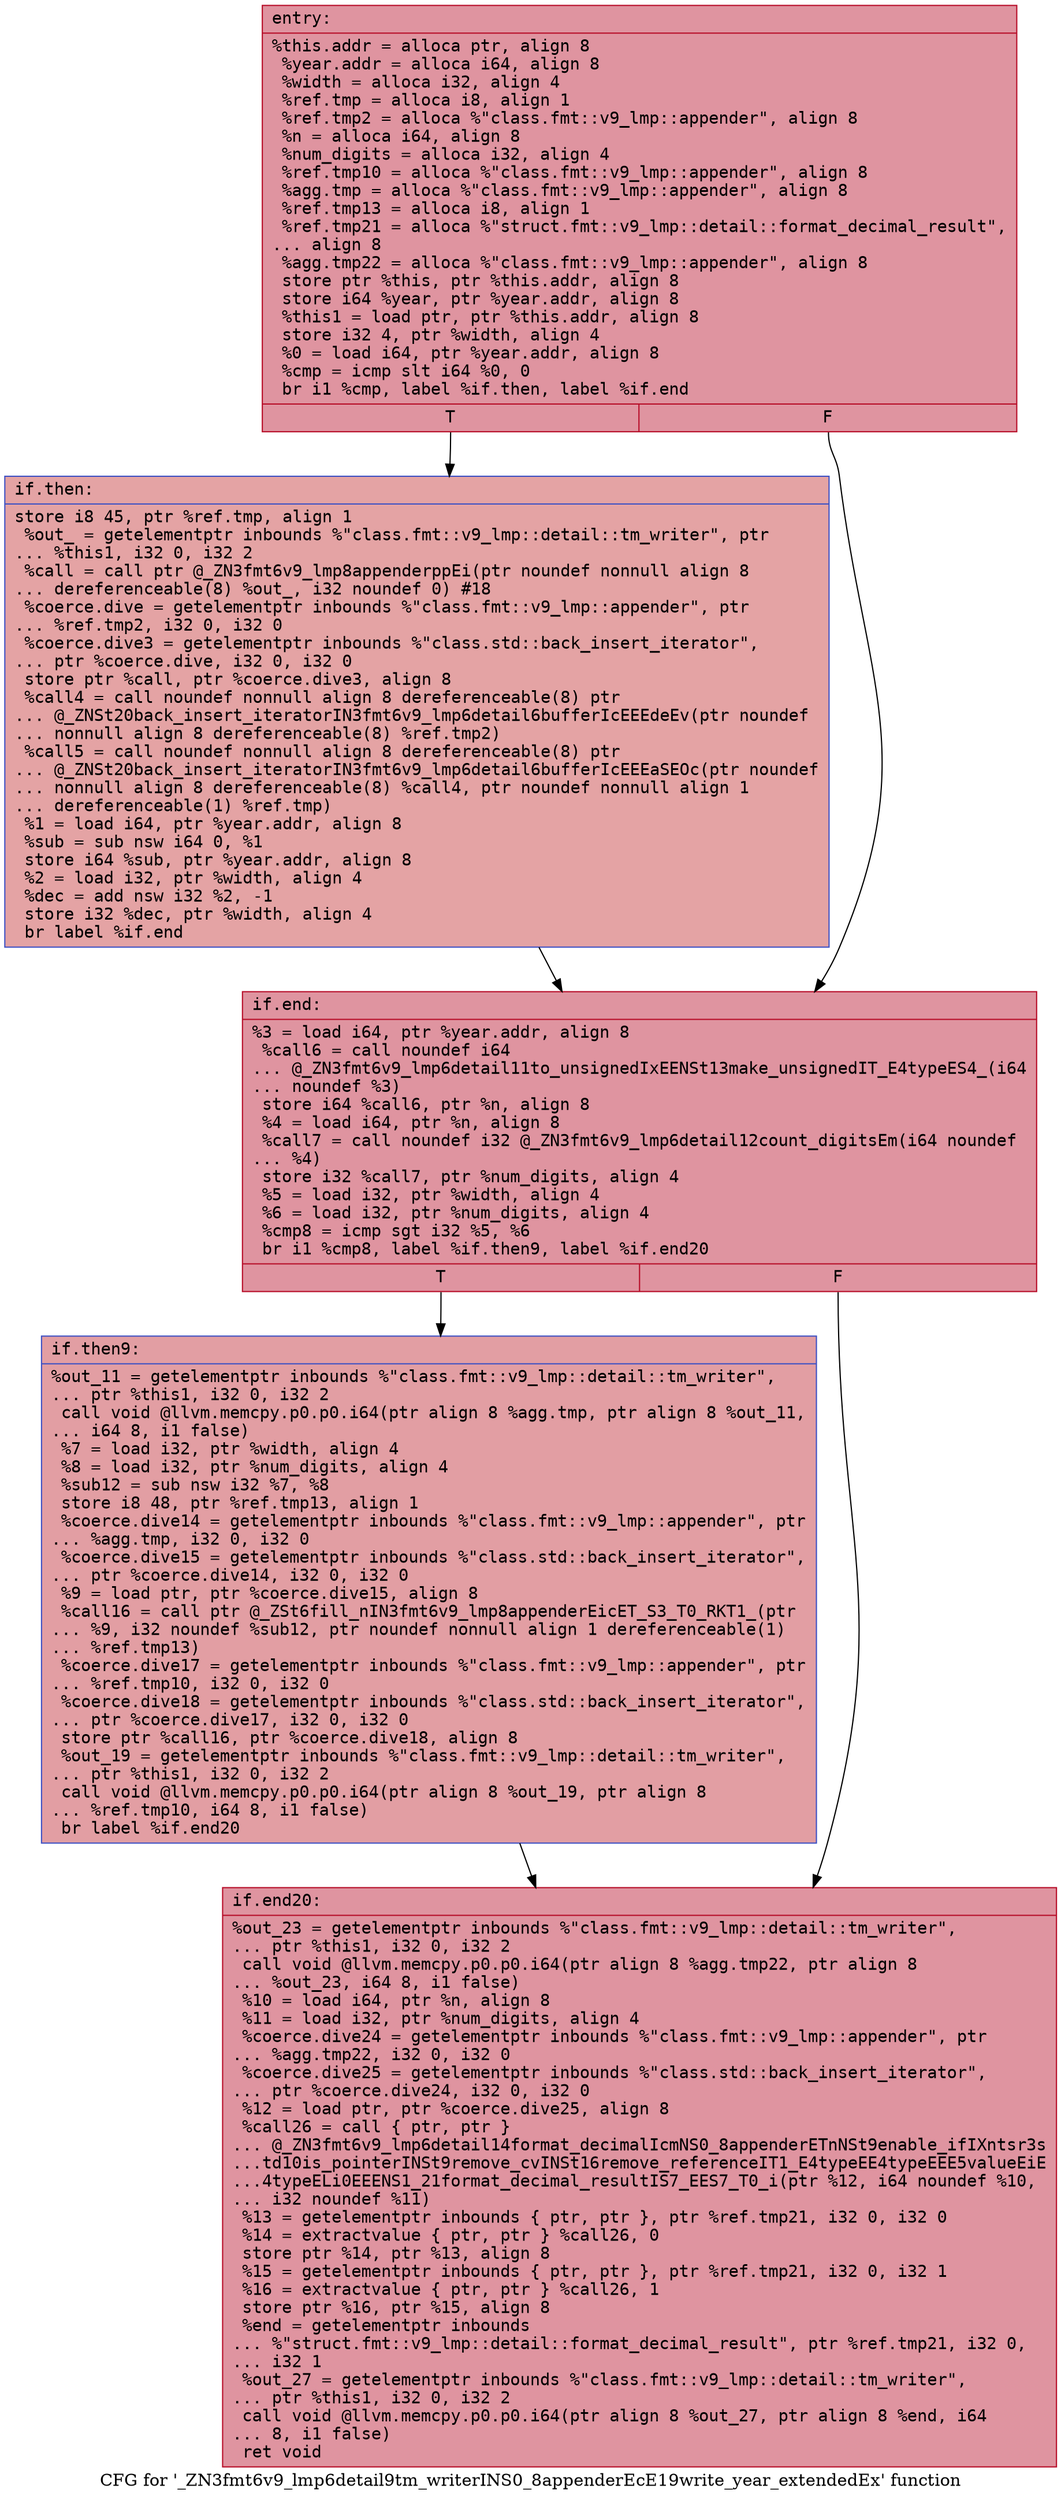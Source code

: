 digraph "CFG for '_ZN3fmt6v9_lmp6detail9tm_writerINS0_8appenderEcE19write_year_extendedEx' function" {
	label="CFG for '_ZN3fmt6v9_lmp6detail9tm_writerINS0_8appenderEcE19write_year_extendedEx' function";

	Node0x55841691f5d0 [shape=record,color="#b70d28ff", style=filled, fillcolor="#b70d2870" fontname="Courier",label="{entry:\l|  %this.addr = alloca ptr, align 8\l  %year.addr = alloca i64, align 8\l  %width = alloca i32, align 4\l  %ref.tmp = alloca i8, align 1\l  %ref.tmp2 = alloca %\"class.fmt::v9_lmp::appender\", align 8\l  %n = alloca i64, align 8\l  %num_digits = alloca i32, align 4\l  %ref.tmp10 = alloca %\"class.fmt::v9_lmp::appender\", align 8\l  %agg.tmp = alloca %\"class.fmt::v9_lmp::appender\", align 8\l  %ref.tmp13 = alloca i8, align 1\l  %ref.tmp21 = alloca %\"struct.fmt::v9_lmp::detail::format_decimal_result\",\l... align 8\l  %agg.tmp22 = alloca %\"class.fmt::v9_lmp::appender\", align 8\l  store ptr %this, ptr %this.addr, align 8\l  store i64 %year, ptr %year.addr, align 8\l  %this1 = load ptr, ptr %this.addr, align 8\l  store i32 4, ptr %width, align 4\l  %0 = load i64, ptr %year.addr, align 8\l  %cmp = icmp slt i64 %0, 0\l  br i1 %cmp, label %if.then, label %if.end\l|{<s0>T|<s1>F}}"];
	Node0x55841691f5d0:s0 -> Node0x55841691f640[tooltip="entry -> if.then\nProbability 37.50%" ];
	Node0x55841691f5d0:s1 -> Node0x558416920500[tooltip="entry -> if.end\nProbability 62.50%" ];
	Node0x55841691f640 [shape=record,color="#3d50c3ff", style=filled, fillcolor="#c32e3170" fontname="Courier",label="{if.then:\l|  store i8 45, ptr %ref.tmp, align 1\l  %out_ = getelementptr inbounds %\"class.fmt::v9_lmp::detail::tm_writer\", ptr\l... %this1, i32 0, i32 2\l  %call = call ptr @_ZN3fmt6v9_lmp8appenderppEi(ptr noundef nonnull align 8\l... dereferenceable(8) %out_, i32 noundef 0) #18\l  %coerce.dive = getelementptr inbounds %\"class.fmt::v9_lmp::appender\", ptr\l... %ref.tmp2, i32 0, i32 0\l  %coerce.dive3 = getelementptr inbounds %\"class.std::back_insert_iterator\",\l... ptr %coerce.dive, i32 0, i32 0\l  store ptr %call, ptr %coerce.dive3, align 8\l  %call4 = call noundef nonnull align 8 dereferenceable(8) ptr\l... @_ZNSt20back_insert_iteratorIN3fmt6v9_lmp6detail6bufferIcEEEdeEv(ptr noundef\l... nonnull align 8 dereferenceable(8) %ref.tmp2)\l  %call5 = call noundef nonnull align 8 dereferenceable(8) ptr\l... @_ZNSt20back_insert_iteratorIN3fmt6v9_lmp6detail6bufferIcEEEaSEOc(ptr noundef\l... nonnull align 8 dereferenceable(8) %call4, ptr noundef nonnull align 1\l... dereferenceable(1) %ref.tmp)\l  %1 = load i64, ptr %year.addr, align 8\l  %sub = sub nsw i64 0, %1\l  store i64 %sub, ptr %year.addr, align 8\l  %2 = load i32, ptr %width, align 4\l  %dec = add nsw i32 %2, -1\l  store i32 %dec, ptr %width, align 4\l  br label %if.end\l}"];
	Node0x55841691f640 -> Node0x558416920500[tooltip="if.then -> if.end\nProbability 100.00%" ];
	Node0x558416920500 [shape=record,color="#b70d28ff", style=filled, fillcolor="#b70d2870" fontname="Courier",label="{if.end:\l|  %3 = load i64, ptr %year.addr, align 8\l  %call6 = call noundef i64\l... @_ZN3fmt6v9_lmp6detail11to_unsignedIxEENSt13make_unsignedIT_E4typeES4_(i64\l... noundef %3)\l  store i64 %call6, ptr %n, align 8\l  %4 = load i64, ptr %n, align 8\l  %call7 = call noundef i32 @_ZN3fmt6v9_lmp6detail12count_digitsEm(i64 noundef\l... %4)\l  store i32 %call7, ptr %num_digits, align 4\l  %5 = load i32, ptr %width, align 4\l  %6 = load i32, ptr %num_digits, align 4\l  %cmp8 = icmp sgt i32 %5, %6\l  br i1 %cmp8, label %if.then9, label %if.end20\l|{<s0>T|<s1>F}}"];
	Node0x558416920500:s0 -> Node0x558416921d60[tooltip="if.end -> if.then9\nProbability 50.00%" ];
	Node0x558416920500:s1 -> Node0x558416921db0[tooltip="if.end -> if.end20\nProbability 50.00%" ];
	Node0x558416921d60 [shape=record,color="#3d50c3ff", style=filled, fillcolor="#be242e70" fontname="Courier",label="{if.then9:\l|  %out_11 = getelementptr inbounds %\"class.fmt::v9_lmp::detail::tm_writer\",\l... ptr %this1, i32 0, i32 2\l  call void @llvm.memcpy.p0.p0.i64(ptr align 8 %agg.tmp, ptr align 8 %out_11,\l... i64 8, i1 false)\l  %7 = load i32, ptr %width, align 4\l  %8 = load i32, ptr %num_digits, align 4\l  %sub12 = sub nsw i32 %7, %8\l  store i8 48, ptr %ref.tmp13, align 1\l  %coerce.dive14 = getelementptr inbounds %\"class.fmt::v9_lmp::appender\", ptr\l... %agg.tmp, i32 0, i32 0\l  %coerce.dive15 = getelementptr inbounds %\"class.std::back_insert_iterator\",\l... ptr %coerce.dive14, i32 0, i32 0\l  %9 = load ptr, ptr %coerce.dive15, align 8\l  %call16 = call ptr @_ZSt6fill_nIN3fmt6v9_lmp8appenderEicET_S3_T0_RKT1_(ptr\l... %9, i32 noundef %sub12, ptr noundef nonnull align 1 dereferenceable(1)\l... %ref.tmp13)\l  %coerce.dive17 = getelementptr inbounds %\"class.fmt::v9_lmp::appender\", ptr\l... %ref.tmp10, i32 0, i32 0\l  %coerce.dive18 = getelementptr inbounds %\"class.std::back_insert_iterator\",\l... ptr %coerce.dive17, i32 0, i32 0\l  store ptr %call16, ptr %coerce.dive18, align 8\l  %out_19 = getelementptr inbounds %\"class.fmt::v9_lmp::detail::tm_writer\",\l... ptr %this1, i32 0, i32 2\l  call void @llvm.memcpy.p0.p0.i64(ptr align 8 %out_19, ptr align 8\l... %ref.tmp10, i64 8, i1 false)\l  br label %if.end20\l}"];
	Node0x558416921d60 -> Node0x558416921db0[tooltip="if.then9 -> if.end20\nProbability 100.00%" ];
	Node0x558416921db0 [shape=record,color="#b70d28ff", style=filled, fillcolor="#b70d2870" fontname="Courier",label="{if.end20:\l|  %out_23 = getelementptr inbounds %\"class.fmt::v9_lmp::detail::tm_writer\",\l... ptr %this1, i32 0, i32 2\l  call void @llvm.memcpy.p0.p0.i64(ptr align 8 %agg.tmp22, ptr align 8\l... %out_23, i64 8, i1 false)\l  %10 = load i64, ptr %n, align 8\l  %11 = load i32, ptr %num_digits, align 4\l  %coerce.dive24 = getelementptr inbounds %\"class.fmt::v9_lmp::appender\", ptr\l... %agg.tmp22, i32 0, i32 0\l  %coerce.dive25 = getelementptr inbounds %\"class.std::back_insert_iterator\",\l... ptr %coerce.dive24, i32 0, i32 0\l  %12 = load ptr, ptr %coerce.dive25, align 8\l  %call26 = call \{ ptr, ptr \}\l... @_ZN3fmt6v9_lmp6detail14format_decimalIcmNS0_8appenderETnNSt9enable_ifIXntsr3s\l...td10is_pointerINSt9remove_cvINSt16remove_referenceIT1_E4typeEE4typeEEE5valueEiE\l...4typeELi0EEENS1_21format_decimal_resultIS7_EES7_T0_i(ptr %12, i64 noundef %10,\l... i32 noundef %11)\l  %13 = getelementptr inbounds \{ ptr, ptr \}, ptr %ref.tmp21, i32 0, i32 0\l  %14 = extractvalue \{ ptr, ptr \} %call26, 0\l  store ptr %14, ptr %13, align 8\l  %15 = getelementptr inbounds \{ ptr, ptr \}, ptr %ref.tmp21, i32 0, i32 1\l  %16 = extractvalue \{ ptr, ptr \} %call26, 1\l  store ptr %16, ptr %15, align 8\l  %end = getelementptr inbounds\l... %\"struct.fmt::v9_lmp::detail::format_decimal_result\", ptr %ref.tmp21, i32 0,\l... i32 1\l  %out_27 = getelementptr inbounds %\"class.fmt::v9_lmp::detail::tm_writer\",\l... ptr %this1, i32 0, i32 2\l  call void @llvm.memcpy.p0.p0.i64(ptr align 8 %out_27, ptr align 8 %end, i64\l... 8, i1 false)\l  ret void\l}"];
}
